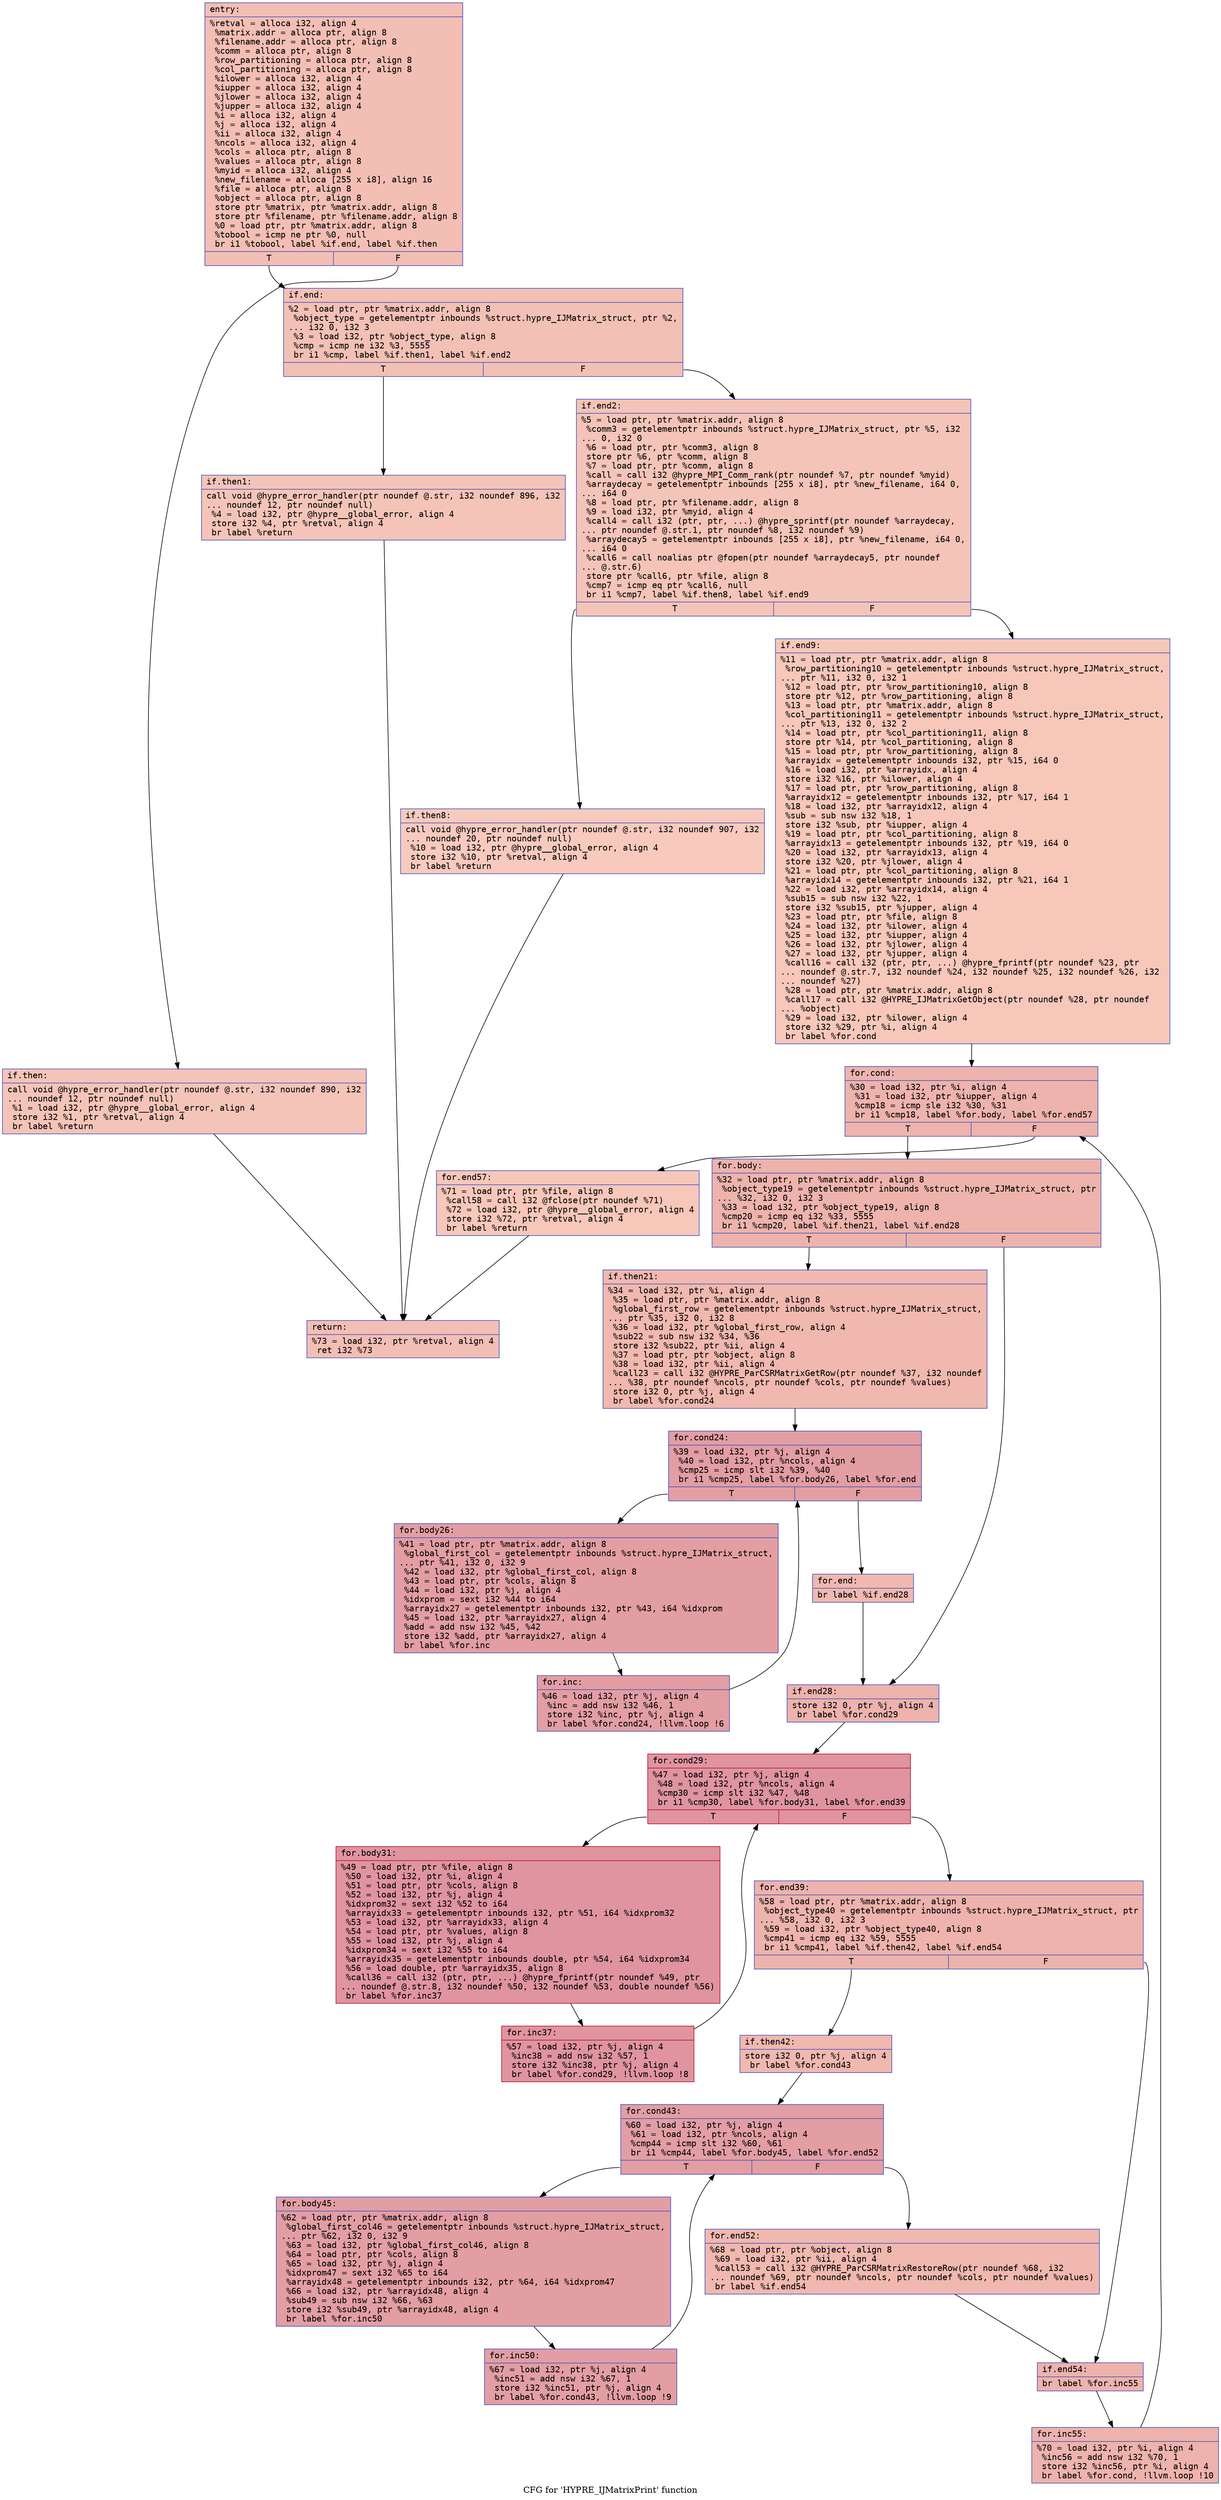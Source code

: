 digraph "CFG for 'HYPRE_IJMatrixPrint' function" {
	label="CFG for 'HYPRE_IJMatrixPrint' function";

	Node0x55c120a6b890 [shape=record,color="#3d50c3ff", style=filled, fillcolor="#e36c5570" fontname="Courier",label="{entry:\l|  %retval = alloca i32, align 4\l  %matrix.addr = alloca ptr, align 8\l  %filename.addr = alloca ptr, align 8\l  %comm = alloca ptr, align 8\l  %row_partitioning = alloca ptr, align 8\l  %col_partitioning = alloca ptr, align 8\l  %ilower = alloca i32, align 4\l  %iupper = alloca i32, align 4\l  %jlower = alloca i32, align 4\l  %jupper = alloca i32, align 4\l  %i = alloca i32, align 4\l  %j = alloca i32, align 4\l  %ii = alloca i32, align 4\l  %ncols = alloca i32, align 4\l  %cols = alloca ptr, align 8\l  %values = alloca ptr, align 8\l  %myid = alloca i32, align 4\l  %new_filename = alloca [255 x i8], align 16\l  %file = alloca ptr, align 8\l  %object = alloca ptr, align 8\l  store ptr %matrix, ptr %matrix.addr, align 8\l  store ptr %filename, ptr %filename.addr, align 8\l  %0 = load ptr, ptr %matrix.addr, align 8\l  %tobool = icmp ne ptr %0, null\l  br i1 %tobool, label %if.end, label %if.then\l|{<s0>T|<s1>F}}"];
	Node0x55c120a6b890:s0 -> Node0x55c120a6c6c0[tooltip="entry -> if.end\nProbability 62.50%" ];
	Node0x55c120a6b890:s1 -> Node0x55c120a6bd40[tooltip="entry -> if.then\nProbability 37.50%" ];
	Node0x55c120a6bd40 [shape=record,color="#3d50c3ff", style=filled, fillcolor="#e97a5f70" fontname="Courier",label="{if.then:\l|  call void @hypre_error_handler(ptr noundef @.str, i32 noundef 890, i32\l... noundef 12, ptr noundef null)\l  %1 = load i32, ptr @hypre__global_error, align 4\l  store i32 %1, ptr %retval, align 4\l  br label %return\l}"];
	Node0x55c120a6bd40 -> Node0x55c120a6ccf0[tooltip="if.then -> return\nProbability 100.00%" ];
	Node0x55c120a6c6c0 [shape=record,color="#3d50c3ff", style=filled, fillcolor="#e5705870" fontname="Courier",label="{if.end:\l|  %2 = load ptr, ptr %matrix.addr, align 8\l  %object_type = getelementptr inbounds %struct.hypre_IJMatrix_struct, ptr %2,\l... i32 0, i32 3\l  %3 = load i32, ptr %object_type, align 8\l  %cmp = icmp ne i32 %3, 5555\l  br i1 %cmp, label %if.then1, label %if.end2\l|{<s0>T|<s1>F}}"];
	Node0x55c120a6c6c0:s0 -> Node0x55c120a6d020[tooltip="if.end -> if.then1\nProbability 50.00%" ];
	Node0x55c120a6c6c0:s1 -> Node0x55c120a6d070[tooltip="if.end -> if.end2\nProbability 50.00%" ];
	Node0x55c120a6d020 [shape=record,color="#3d50c3ff", style=filled, fillcolor="#e97a5f70" fontname="Courier",label="{if.then1:\l|  call void @hypre_error_handler(ptr noundef @.str, i32 noundef 896, i32\l... noundef 12, ptr noundef null)\l  %4 = load i32, ptr @hypre__global_error, align 4\l  store i32 %4, ptr %retval, align 4\l  br label %return\l}"];
	Node0x55c120a6d020 -> Node0x55c120a6ccf0[tooltip="if.then1 -> return\nProbability 100.00%" ];
	Node0x55c120a6d070 [shape=record,color="#3d50c3ff", style=filled, fillcolor="#e97a5f70" fontname="Courier",label="{if.end2:\l|  %5 = load ptr, ptr %matrix.addr, align 8\l  %comm3 = getelementptr inbounds %struct.hypre_IJMatrix_struct, ptr %5, i32\l... 0, i32 0\l  %6 = load ptr, ptr %comm3, align 8\l  store ptr %6, ptr %comm, align 8\l  %7 = load ptr, ptr %comm, align 8\l  %call = call i32 @hypre_MPI_Comm_rank(ptr noundef %7, ptr noundef %myid)\l  %arraydecay = getelementptr inbounds [255 x i8], ptr %new_filename, i64 0,\l... i64 0\l  %8 = load ptr, ptr %filename.addr, align 8\l  %9 = load i32, ptr %myid, align 4\l  %call4 = call i32 (ptr, ptr, ...) @hypre_sprintf(ptr noundef %arraydecay,\l... ptr noundef @.str.1, ptr noundef %8, i32 noundef %9)\l  %arraydecay5 = getelementptr inbounds [255 x i8], ptr %new_filename, i64 0,\l... i64 0\l  %call6 = call noalias ptr @fopen(ptr noundef %arraydecay5, ptr noundef\l... @.str.6)\l  store ptr %call6, ptr %file, align 8\l  %cmp7 = icmp eq ptr %call6, null\l  br i1 %cmp7, label %if.then8, label %if.end9\l|{<s0>T|<s1>F}}"];
	Node0x55c120a6d070:s0 -> Node0x55c120a6df70[tooltip="if.end2 -> if.then8\nProbability 37.50%" ];
	Node0x55c120a6d070:s1 -> Node0x55c120a6dff0[tooltip="if.end2 -> if.end9\nProbability 62.50%" ];
	Node0x55c120a6df70 [shape=record,color="#3d50c3ff", style=filled, fillcolor="#ef886b70" fontname="Courier",label="{if.then8:\l|  call void @hypre_error_handler(ptr noundef @.str, i32 noundef 907, i32\l... noundef 20, ptr noundef null)\l  %10 = load i32, ptr @hypre__global_error, align 4\l  store i32 %10, ptr %retval, align 4\l  br label %return\l}"];
	Node0x55c120a6df70 -> Node0x55c120a6ccf0[tooltip="if.then8 -> return\nProbability 100.00%" ];
	Node0x55c120a6dff0 [shape=record,color="#3d50c3ff", style=filled, fillcolor="#ec7f6370" fontname="Courier",label="{if.end9:\l|  %11 = load ptr, ptr %matrix.addr, align 8\l  %row_partitioning10 = getelementptr inbounds %struct.hypre_IJMatrix_struct,\l... ptr %11, i32 0, i32 1\l  %12 = load ptr, ptr %row_partitioning10, align 8\l  store ptr %12, ptr %row_partitioning, align 8\l  %13 = load ptr, ptr %matrix.addr, align 8\l  %col_partitioning11 = getelementptr inbounds %struct.hypre_IJMatrix_struct,\l... ptr %13, i32 0, i32 2\l  %14 = load ptr, ptr %col_partitioning11, align 8\l  store ptr %14, ptr %col_partitioning, align 8\l  %15 = load ptr, ptr %row_partitioning, align 8\l  %arrayidx = getelementptr inbounds i32, ptr %15, i64 0\l  %16 = load i32, ptr %arrayidx, align 4\l  store i32 %16, ptr %ilower, align 4\l  %17 = load ptr, ptr %row_partitioning, align 8\l  %arrayidx12 = getelementptr inbounds i32, ptr %17, i64 1\l  %18 = load i32, ptr %arrayidx12, align 4\l  %sub = sub nsw i32 %18, 1\l  store i32 %sub, ptr %iupper, align 4\l  %19 = load ptr, ptr %col_partitioning, align 8\l  %arrayidx13 = getelementptr inbounds i32, ptr %19, i64 0\l  %20 = load i32, ptr %arrayidx13, align 4\l  store i32 %20, ptr %jlower, align 4\l  %21 = load ptr, ptr %col_partitioning, align 8\l  %arrayidx14 = getelementptr inbounds i32, ptr %21, i64 1\l  %22 = load i32, ptr %arrayidx14, align 4\l  %sub15 = sub nsw i32 %22, 1\l  store i32 %sub15, ptr %jupper, align 4\l  %23 = load ptr, ptr %file, align 8\l  %24 = load i32, ptr %ilower, align 4\l  %25 = load i32, ptr %iupper, align 4\l  %26 = load i32, ptr %jlower, align 4\l  %27 = load i32, ptr %jupper, align 4\l  %call16 = call i32 (ptr, ptr, ...) @hypre_fprintf(ptr noundef %23, ptr\l... noundef @.str.7, i32 noundef %24, i32 noundef %25, i32 noundef %26, i32\l... noundef %27)\l  %28 = load ptr, ptr %matrix.addr, align 8\l  %call17 = call i32 @HYPRE_IJMatrixGetObject(ptr noundef %28, ptr noundef\l... %object)\l  %29 = load i32, ptr %ilower, align 4\l  store i32 %29, ptr %i, align 4\l  br label %for.cond\l}"];
	Node0x55c120a6dff0 -> Node0x55c120a702b0[tooltip="if.end9 -> for.cond\nProbability 100.00%" ];
	Node0x55c120a702b0 [shape=record,color="#3d50c3ff", style=filled, fillcolor="#d6524470" fontname="Courier",label="{for.cond:\l|  %30 = load i32, ptr %i, align 4\l  %31 = load i32, ptr %iupper, align 4\l  %cmp18 = icmp sle i32 %30, %31\l  br i1 %cmp18, label %for.body, label %for.end57\l|{<s0>T|<s1>F}}"];
	Node0x55c120a702b0:s0 -> Node0x55c120a70500[tooltip="for.cond -> for.body\nProbability 96.88%" ];
	Node0x55c120a702b0:s1 -> Node0x55c120a70550[tooltip="for.cond -> for.end57\nProbability 3.12%" ];
	Node0x55c120a70500 [shape=record,color="#3d50c3ff", style=filled, fillcolor="#d6524470" fontname="Courier",label="{for.body:\l|  %32 = load ptr, ptr %matrix.addr, align 8\l  %object_type19 = getelementptr inbounds %struct.hypre_IJMatrix_struct, ptr\l... %32, i32 0, i32 3\l  %33 = load i32, ptr %object_type19, align 8\l  %cmp20 = icmp eq i32 %33, 5555\l  br i1 %cmp20, label %if.then21, label %if.end28\l|{<s0>T|<s1>F}}"];
	Node0x55c120a70500:s0 -> Node0x55c120a70950[tooltip="for.body -> if.then21\nProbability 50.00%" ];
	Node0x55c120a70500:s1 -> Node0x55c120a709d0[tooltip="for.body -> if.end28\nProbability 50.00%" ];
	Node0x55c120a70950 [shape=record,color="#3d50c3ff", style=filled, fillcolor="#dc5d4a70" fontname="Courier",label="{if.then21:\l|  %34 = load i32, ptr %i, align 4\l  %35 = load ptr, ptr %matrix.addr, align 8\l  %global_first_row = getelementptr inbounds %struct.hypre_IJMatrix_struct,\l... ptr %35, i32 0, i32 8\l  %36 = load i32, ptr %global_first_row, align 4\l  %sub22 = sub nsw i32 %34, %36\l  store i32 %sub22, ptr %ii, align 4\l  %37 = load ptr, ptr %object, align 8\l  %38 = load i32, ptr %ii, align 4\l  %call23 = call i32 @HYPRE_ParCSRMatrixGetRow(ptr noundef %37, i32 noundef\l... %38, ptr noundef %ncols, ptr noundef %cols, ptr noundef %values)\l  store i32 0, ptr %j, align 4\l  br label %for.cond24\l}"];
	Node0x55c120a70950 -> Node0x55c120a71380[tooltip="if.then21 -> for.cond24\nProbability 100.00%" ];
	Node0x55c120a71380 [shape=record,color="#3d50c3ff", style=filled, fillcolor="#be242e70" fontname="Courier",label="{for.cond24:\l|  %39 = load i32, ptr %j, align 4\l  %40 = load i32, ptr %ncols, align 4\l  %cmp25 = icmp slt i32 %39, %40\l  br i1 %cmp25, label %for.body26, label %for.end\l|{<s0>T|<s1>F}}"];
	Node0x55c120a71380:s0 -> Node0x55c120a71630[tooltip="for.cond24 -> for.body26\nProbability 96.88%" ];
	Node0x55c120a71380:s1 -> Node0x55c120a71680[tooltip="for.cond24 -> for.end\nProbability 3.12%" ];
	Node0x55c120a71630 [shape=record,color="#3d50c3ff", style=filled, fillcolor="#be242e70" fontname="Courier",label="{for.body26:\l|  %41 = load ptr, ptr %matrix.addr, align 8\l  %global_first_col = getelementptr inbounds %struct.hypre_IJMatrix_struct,\l... ptr %41, i32 0, i32 9\l  %42 = load i32, ptr %global_first_col, align 8\l  %43 = load ptr, ptr %cols, align 8\l  %44 = load i32, ptr %j, align 4\l  %idxprom = sext i32 %44 to i64\l  %arrayidx27 = getelementptr inbounds i32, ptr %43, i64 %idxprom\l  %45 = load i32, ptr %arrayidx27, align 4\l  %add = add nsw i32 %45, %42\l  store i32 %add, ptr %arrayidx27, align 4\l  br label %for.inc\l}"];
	Node0x55c120a71630 -> Node0x55c120a71e80[tooltip="for.body26 -> for.inc\nProbability 100.00%" ];
	Node0x55c120a71e80 [shape=record,color="#3d50c3ff", style=filled, fillcolor="#be242e70" fontname="Courier",label="{for.inc:\l|  %46 = load i32, ptr %j, align 4\l  %inc = add nsw i32 %46, 1\l  store i32 %inc, ptr %j, align 4\l  br label %for.cond24, !llvm.loop !6\l}"];
	Node0x55c120a71e80 -> Node0x55c120a71380[tooltip="for.inc -> for.cond24\nProbability 100.00%" ];
	Node0x55c120a71680 [shape=record,color="#3d50c3ff", style=filled, fillcolor="#dc5d4a70" fontname="Courier",label="{for.end:\l|  br label %if.end28\l}"];
	Node0x55c120a71680 -> Node0x55c120a709d0[tooltip="for.end -> if.end28\nProbability 100.00%" ];
	Node0x55c120a709d0 [shape=record,color="#3d50c3ff", style=filled, fillcolor="#d6524470" fontname="Courier",label="{if.end28:\l|  store i32 0, ptr %j, align 4\l  br label %for.cond29\l}"];
	Node0x55c120a709d0 -> Node0x55c120a72400[tooltip="if.end28 -> for.cond29\nProbability 100.00%" ];
	Node0x55c120a72400 [shape=record,color="#b70d28ff", style=filled, fillcolor="#b70d2870" fontname="Courier",label="{for.cond29:\l|  %47 = load i32, ptr %j, align 4\l  %48 = load i32, ptr %ncols, align 4\l  %cmp30 = icmp slt i32 %47, %48\l  br i1 %cmp30, label %for.body31, label %for.end39\l|{<s0>T|<s1>F}}"];
	Node0x55c120a72400:s0 -> Node0x55c120a72e80[tooltip="for.cond29 -> for.body31\nProbability 96.88%" ];
	Node0x55c120a72400:s1 -> Node0x55c120a72ed0[tooltip="for.cond29 -> for.end39\nProbability 3.12%" ];
	Node0x55c120a72e80 [shape=record,color="#b70d28ff", style=filled, fillcolor="#b70d2870" fontname="Courier",label="{for.body31:\l|  %49 = load ptr, ptr %file, align 8\l  %50 = load i32, ptr %i, align 4\l  %51 = load ptr, ptr %cols, align 8\l  %52 = load i32, ptr %j, align 4\l  %idxprom32 = sext i32 %52 to i64\l  %arrayidx33 = getelementptr inbounds i32, ptr %51, i64 %idxprom32\l  %53 = load i32, ptr %arrayidx33, align 4\l  %54 = load ptr, ptr %values, align 8\l  %55 = load i32, ptr %j, align 4\l  %idxprom34 = sext i32 %55 to i64\l  %arrayidx35 = getelementptr inbounds double, ptr %54, i64 %idxprom34\l  %56 = load double, ptr %arrayidx35, align 8\l  %call36 = call i32 (ptr, ptr, ...) @hypre_fprintf(ptr noundef %49, ptr\l... noundef @.str.8, i32 noundef %50, i32 noundef %53, double noundef %56)\l  br label %for.inc37\l}"];
	Node0x55c120a72e80 -> Node0x55c120a73870[tooltip="for.body31 -> for.inc37\nProbability 100.00%" ];
	Node0x55c120a73870 [shape=record,color="#b70d28ff", style=filled, fillcolor="#b70d2870" fontname="Courier",label="{for.inc37:\l|  %57 = load i32, ptr %j, align 4\l  %inc38 = add nsw i32 %57, 1\l  store i32 %inc38, ptr %j, align 4\l  br label %for.cond29, !llvm.loop !8\l}"];
	Node0x55c120a73870 -> Node0x55c120a72400[tooltip="for.inc37 -> for.cond29\nProbability 100.00%" ];
	Node0x55c120a72ed0 [shape=record,color="#3d50c3ff", style=filled, fillcolor="#d6524470" fontname="Courier",label="{for.end39:\l|  %58 = load ptr, ptr %matrix.addr, align 8\l  %object_type40 = getelementptr inbounds %struct.hypre_IJMatrix_struct, ptr\l... %58, i32 0, i32 3\l  %59 = load i32, ptr %object_type40, align 8\l  %cmp41 = icmp eq i32 %59, 5555\l  br i1 %cmp41, label %if.then42, label %if.end54\l|{<s0>T|<s1>F}}"];
	Node0x55c120a72ed0:s0 -> Node0x55c120a73f90[tooltip="for.end39 -> if.then42\nProbability 50.00%" ];
	Node0x55c120a72ed0:s1 -> Node0x55c120a74010[tooltip="for.end39 -> if.end54\nProbability 50.00%" ];
	Node0x55c120a73f90 [shape=record,color="#3d50c3ff", style=filled, fillcolor="#dc5d4a70" fontname="Courier",label="{if.then42:\l|  store i32 0, ptr %j, align 4\l  br label %for.cond43\l}"];
	Node0x55c120a73f90 -> Node0x55c120a741e0[tooltip="if.then42 -> for.cond43\nProbability 100.00%" ];
	Node0x55c120a741e0 [shape=record,color="#3d50c3ff", style=filled, fillcolor="#be242e70" fontname="Courier",label="{for.cond43:\l|  %60 = load i32, ptr %j, align 4\l  %61 = load i32, ptr %ncols, align 4\l  %cmp44 = icmp slt i32 %60, %61\l  br i1 %cmp44, label %for.body45, label %for.end52\l|{<s0>T|<s1>F}}"];
	Node0x55c120a741e0:s0 -> Node0x55c120a74480[tooltip="for.cond43 -> for.body45\nProbability 96.88%" ];
	Node0x55c120a741e0:s1 -> Node0x55c120a74500[tooltip="for.cond43 -> for.end52\nProbability 3.12%" ];
	Node0x55c120a74480 [shape=record,color="#3d50c3ff", style=filled, fillcolor="#be242e70" fontname="Courier",label="{for.body45:\l|  %62 = load ptr, ptr %matrix.addr, align 8\l  %global_first_col46 = getelementptr inbounds %struct.hypre_IJMatrix_struct,\l... ptr %62, i32 0, i32 9\l  %63 = load i32, ptr %global_first_col46, align 8\l  %64 = load ptr, ptr %cols, align 8\l  %65 = load i32, ptr %j, align 4\l  %idxprom47 = sext i32 %65 to i64\l  %arrayidx48 = getelementptr inbounds i32, ptr %64, i64 %idxprom47\l  %66 = load i32, ptr %arrayidx48, align 4\l  %sub49 = sub nsw i32 %66, %63\l  store i32 %sub49, ptr %arrayidx48, align 4\l  br label %for.inc50\l}"];
	Node0x55c120a74480 -> Node0x55c120a74c90[tooltip="for.body45 -> for.inc50\nProbability 100.00%" ];
	Node0x55c120a74c90 [shape=record,color="#3d50c3ff", style=filled, fillcolor="#be242e70" fontname="Courier",label="{for.inc50:\l|  %67 = load i32, ptr %j, align 4\l  %inc51 = add nsw i32 %67, 1\l  store i32 %inc51, ptr %j, align 4\l  br label %for.cond43, !llvm.loop !9\l}"];
	Node0x55c120a74c90 -> Node0x55c120a741e0[tooltip="for.inc50 -> for.cond43\nProbability 100.00%" ];
	Node0x55c120a74500 [shape=record,color="#3d50c3ff", style=filled, fillcolor="#dc5d4a70" fontname="Courier",label="{for.end52:\l|  %68 = load ptr, ptr %object, align 8\l  %69 = load i32, ptr %ii, align 4\l  %call53 = call i32 @HYPRE_ParCSRMatrixRestoreRow(ptr noundef %68, i32\l... noundef %69, ptr noundef %ncols, ptr noundef %cols, ptr noundef %values)\l  br label %if.end54\l}"];
	Node0x55c120a74500 -> Node0x55c120a74010[tooltip="for.end52 -> if.end54\nProbability 100.00%" ];
	Node0x55c120a74010 [shape=record,color="#3d50c3ff", style=filled, fillcolor="#d6524470" fontname="Courier",label="{if.end54:\l|  br label %for.inc55\l}"];
	Node0x55c120a74010 -> Node0x55c120a6f9e0[tooltip="if.end54 -> for.inc55\nProbability 100.00%" ];
	Node0x55c120a6f9e0 [shape=record,color="#3d50c3ff", style=filled, fillcolor="#d6524470" fontname="Courier",label="{for.inc55:\l|  %70 = load i32, ptr %i, align 4\l  %inc56 = add nsw i32 %70, 1\l  store i32 %inc56, ptr %i, align 4\l  br label %for.cond, !llvm.loop !10\l}"];
	Node0x55c120a6f9e0 -> Node0x55c120a702b0[tooltip="for.inc55 -> for.cond\nProbability 100.00%" ];
	Node0x55c120a70550 [shape=record,color="#3d50c3ff", style=filled, fillcolor="#ec7f6370" fontname="Courier",label="{for.end57:\l|  %71 = load ptr, ptr %file, align 8\l  %call58 = call i32 @fclose(ptr noundef %71)\l  %72 = load i32, ptr @hypre__global_error, align 4\l  store i32 %72, ptr %retval, align 4\l  br label %return\l}"];
	Node0x55c120a70550 -> Node0x55c120a6ccf0[tooltip="for.end57 -> return\nProbability 100.00%" ];
	Node0x55c120a6ccf0 [shape=record,color="#3d50c3ff", style=filled, fillcolor="#e36c5570" fontname="Courier",label="{return:\l|  %73 = load i32, ptr %retval, align 4\l  ret i32 %73\l}"];
}
